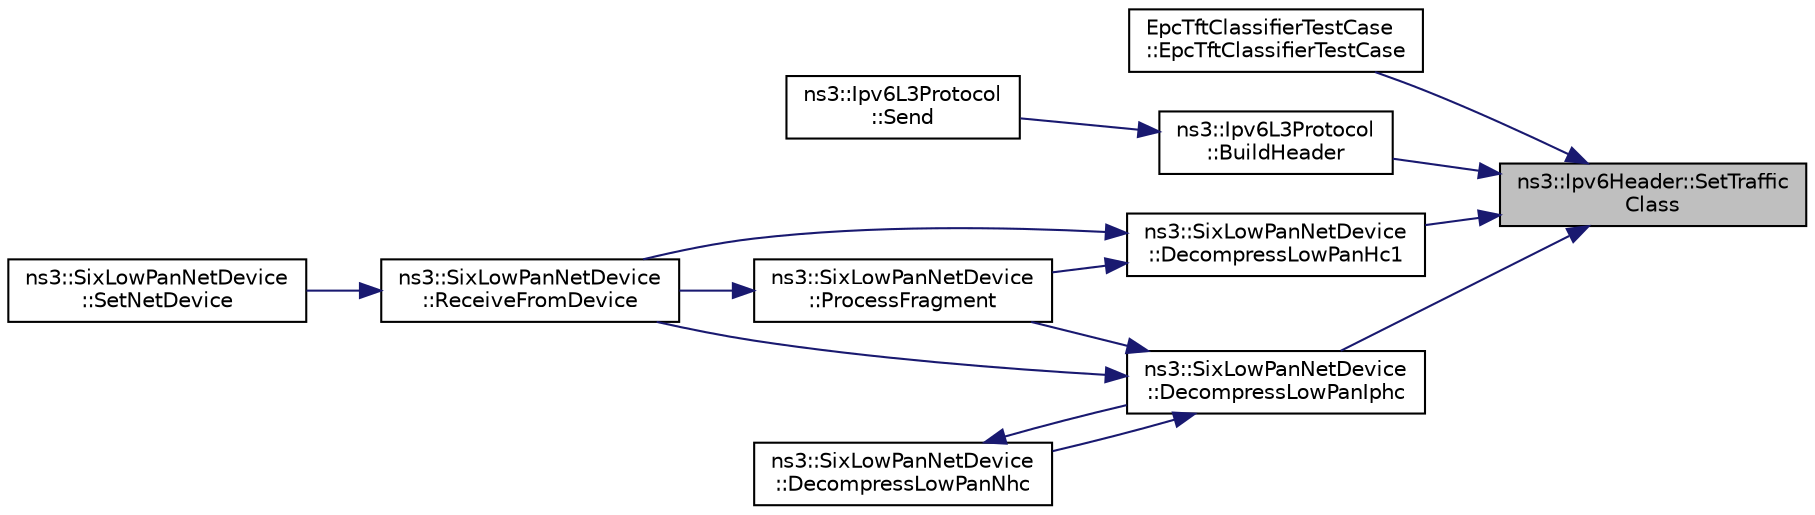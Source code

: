 digraph "ns3::Ipv6Header::SetTrafficClass"
{
 // LATEX_PDF_SIZE
  edge [fontname="Helvetica",fontsize="10",labelfontname="Helvetica",labelfontsize="10"];
  node [fontname="Helvetica",fontsize="10",shape=record];
  rankdir="RL";
  Node1 [label="ns3::Ipv6Header::SetTraffic\lClass",height=0.2,width=0.4,color="black", fillcolor="grey75", style="filled", fontcolor="black",tooltip="Set the \"Traffic class\" field."];
  Node1 -> Node2 [dir="back",color="midnightblue",fontsize="10",style="solid",fontname="Helvetica"];
  Node2 [label="EpcTftClassifierTestCase\l::EpcTftClassifierTestCase",height=0.2,width=0.4,color="black", fillcolor="white", style="filled",URL="$class_epc_tft_classifier_test_case.html#a8be575c8fe4409559ade329dbf62d395",tooltip="Constructor."];
  Node1 -> Node3 [dir="back",color="midnightblue",fontsize="10",style="solid",fontname="Helvetica"];
  Node3 [label="ns3::Ipv6L3Protocol\l::BuildHeader",height=0.2,width=0.4,color="black", fillcolor="white", style="filled",URL="$classns3_1_1_ipv6_l3_protocol.html#a5374a6687ad09cfcd48ef13a99b48d16",tooltip="Construct an IPv6 header."];
  Node3 -> Node4 [dir="back",color="midnightblue",fontsize="10",style="solid",fontname="Helvetica"];
  Node4 [label="ns3::Ipv6L3Protocol\l::Send",height=0.2,width=0.4,color="black", fillcolor="white", style="filled",URL="$classns3_1_1_ipv6_l3_protocol.html#ac281dd6c5aff55330904e7a298c1881b",tooltip="Higher-level layers call this method to send a packet down the stack to the MAC and PHY layers."];
  Node1 -> Node5 [dir="back",color="midnightblue",fontsize="10",style="solid",fontname="Helvetica"];
  Node5 [label="ns3::SixLowPanNetDevice\l::DecompressLowPanHc1",height=0.2,width=0.4,color="black", fillcolor="white", style="filled",URL="$classns3_1_1_six_low_pan_net_device.html#a649ef9717609424699311ea61c8e3fc8",tooltip="Decompress the headers according to HC1 compression."];
  Node5 -> Node6 [dir="back",color="midnightblue",fontsize="10",style="solid",fontname="Helvetica"];
  Node6 [label="ns3::SixLowPanNetDevice\l::ProcessFragment",height=0.2,width=0.4,color="black", fillcolor="white", style="filled",URL="$classns3_1_1_six_low_pan_net_device.html#a8ae23f88e38059a0096bf87e58007240",tooltip="Process a packet fragment."];
  Node6 -> Node7 [dir="back",color="midnightblue",fontsize="10",style="solid",fontname="Helvetica"];
  Node7 [label="ns3::SixLowPanNetDevice\l::ReceiveFromDevice",height=0.2,width=0.4,color="black", fillcolor="white", style="filled",URL="$classns3_1_1_six_low_pan_net_device.html#a35d31ab6c6270f1923ce5b0f77d582b6",tooltip="Receives all the packets from a NetDevice for further processing."];
  Node7 -> Node8 [dir="back",color="midnightblue",fontsize="10",style="solid",fontname="Helvetica"];
  Node8 [label="ns3::SixLowPanNetDevice\l::SetNetDevice",height=0.2,width=0.4,color="black", fillcolor="white", style="filled",URL="$classns3_1_1_six_low_pan_net_device.html#a81c74a5dc06e3fbad1a8b1c59d1f68fa",tooltip="Setup SixLowPan to be a proxy for the specified NetDevice."];
  Node5 -> Node7 [dir="back",color="midnightblue",fontsize="10",style="solid",fontname="Helvetica"];
  Node1 -> Node9 [dir="back",color="midnightblue",fontsize="10",style="solid",fontname="Helvetica"];
  Node9 [label="ns3::SixLowPanNetDevice\l::DecompressLowPanIphc",height=0.2,width=0.4,color="black", fillcolor="white", style="filled",URL="$classns3_1_1_six_low_pan_net_device.html#ae861be68db1b554cc3e5ea5e263b12ed",tooltip="Decompress the headers according to IPHC compression."];
  Node9 -> Node10 [dir="back",color="midnightblue",fontsize="10",style="solid",fontname="Helvetica"];
  Node10 [label="ns3::SixLowPanNetDevice\l::DecompressLowPanNhc",height=0.2,width=0.4,color="black", fillcolor="white", style="filled",URL="$classns3_1_1_six_low_pan_net_device.html#af69701425fa2e02ab4a7fdcd1db99cc8",tooltip="Decompress the headers according to NHC compression."];
  Node10 -> Node9 [dir="back",color="midnightblue",fontsize="10",style="solid",fontname="Helvetica"];
  Node9 -> Node6 [dir="back",color="midnightblue",fontsize="10",style="solid",fontname="Helvetica"];
  Node9 -> Node7 [dir="back",color="midnightblue",fontsize="10",style="solid",fontname="Helvetica"];
}
